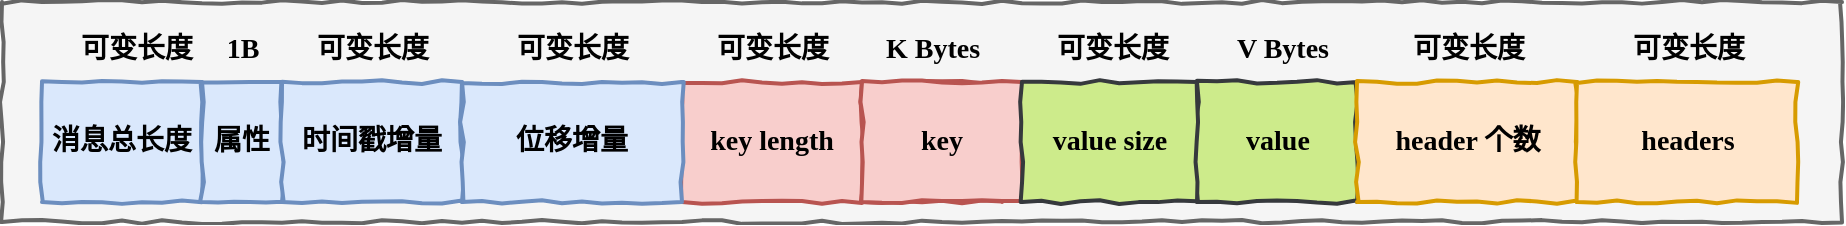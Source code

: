 <mxfile version="12.9.3" type="device"><diagram id="LNDETQSeCq7eUHcKpMa5" name="第 1 页"><mxGraphModel dx="1588" dy="862" grid="1" gridSize="10" guides="1" tooltips="1" connect="1" arrows="1" fold="1" page="1" pageScale="1" pageWidth="827" pageHeight="1169" math="0" shadow="0"><root><mxCell id="0"/><mxCell id="1" parent="0"/><mxCell id="gGtBMXfG_REV91zs3MiP-2" value="" style="html=1;whiteSpace=wrap;comic=1;strokeWidth=2;fontFamily=Comic Sans MS;fontStyle=1;fontSize=14;fillColor=#f5f5f5;strokeColor=#666666;fontColor=#333333;" vertex="1" parent="1"><mxGeometry x="50" y="210" width="920" height="110" as="geometry"/></mxCell><mxCell id="gGtBMXfG_REV91zs3MiP-3" value="消息总长度" style="html=1;whiteSpace=wrap;comic=1;strokeWidth=2;fontFamily=Comic Sans MS;fontStyle=1;fillColor=#dae8fc;strokeColor=#6c8ebf;fontSize=14;" vertex="1" parent="1"><mxGeometry x="70" y="250" width="80" height="60" as="geometry"/></mxCell><mxCell id="gGtBMXfG_REV91zs3MiP-4" value="属性" style="html=1;whiteSpace=wrap;comic=1;strokeWidth=2;fontFamily=Comic Sans MS;fontStyle=1;fillColor=#dae8fc;strokeColor=#6c8ebf;fontSize=14;" vertex="1" parent="1"><mxGeometry x="150" y="250" width="40" height="60" as="geometry"/></mxCell><mxCell id="gGtBMXfG_REV91zs3MiP-5" value="时间戳增量" style="html=1;whiteSpace=wrap;comic=1;strokeWidth=2;fontFamily=Comic Sans MS;fontStyle=1;fillColor=#dae8fc;strokeColor=#6c8ebf;fontSize=14;" vertex="1" parent="1"><mxGeometry x="190" y="250" width="90" height="60" as="geometry"/></mxCell><mxCell id="gGtBMXfG_REV91zs3MiP-6" value="key length" style="html=1;whiteSpace=wrap;comic=1;strokeWidth=2;fontFamily=Comic Sans MS;fontStyle=1;fillColor=#f8cecc;strokeColor=#b85450;fontSize=14;" vertex="1" parent="1"><mxGeometry x="390" y="250" width="90" height="60" as="geometry"/></mxCell><mxCell id="gGtBMXfG_REV91zs3MiP-29" value="key" style="html=1;whiteSpace=wrap;comic=1;strokeWidth=2;fontFamily=Comic Sans MS;fontStyle=1;fillColor=#f8cecc;strokeColor=#b85450;fontSize=14;" vertex="1" parent="1"><mxGeometry x="480" y="250" width="70" height="60" as="geometry"/></mxCell><mxCell id="gGtBMXfG_REV91zs3MiP-34" value="key" style="html=1;whiteSpace=wrap;comic=1;strokeWidth=2;fontFamily=Comic Sans MS;fontStyle=1;fillColor=#f8cecc;strokeColor=#b85450;fontSize=14;" vertex="1" parent="1"><mxGeometry x="480" y="250" width="80" height="60" as="geometry"/></mxCell><mxCell id="gGtBMXfG_REV91zs3MiP-7" value="value" style="html=1;whiteSpace=wrap;comic=1;strokeWidth=2;fontFamily=Comic Sans MS;fontStyle=1;fillColor=#cdeb8b;strokeColor=#36393d;fontSize=14;" vertex="1" parent="1"><mxGeometry x="647.5" y="250" width="80" height="60" as="geometry"/></mxCell><mxCell id="gGtBMXfG_REV91zs3MiP-8" value="value size" style="html=1;whiteSpace=wrap;comic=1;strokeWidth=2;fontFamily=Comic Sans MS;fontStyle=1;fillColor=#cdeb8b;strokeColor=#36393d;fontSize=14;" vertex="1" parent="1"><mxGeometry x="560" y="250" width="87.5" height="60" as="geometry"/></mxCell><mxCell id="gGtBMXfG_REV91zs3MiP-10" value="header 个数" style="html=1;whiteSpace=wrap;comic=1;strokeWidth=2;fontFamily=Comic Sans MS;fontStyle=1;fillColor=#ffe6cc;strokeColor=#d79b00;fontSize=14;" vertex="1" parent="1"><mxGeometry x="727.5" y="250" width="110" height="60" as="geometry"/></mxCell><mxCell id="gGtBMXfG_REV91zs3MiP-11" value="可变长度" style="text;html=1;align=center;verticalAlign=middle;resizable=0;points=[];autosize=1;fontFamily=Comic Sans MS;fontStyle=1;fontSize=14;" vertex="1" parent="1"><mxGeometry x="82" y="224" width="70" height="20" as="geometry"/></mxCell><mxCell id="gGtBMXfG_REV91zs3MiP-12" value="1B" style="text;html=1;align=center;verticalAlign=middle;resizable=0;points=[];autosize=1;fontFamily=Comic Sans MS;fontStyle=1;fontSize=14;" vertex="1" parent="1"><mxGeometry x="155" y="224" width="30" height="20" as="geometry"/></mxCell><mxCell id="gGtBMXfG_REV91zs3MiP-13" value="可变长度" style="text;html=1;align=center;verticalAlign=middle;resizable=0;points=[];autosize=1;fontFamily=Comic Sans MS;fontStyle=1;fontSize=14;" vertex="1" parent="1"><mxGeometry x="200" y="224" width="70" height="20" as="geometry"/></mxCell><mxCell id="gGtBMXfG_REV91zs3MiP-14" value="可变长度" style="text;html=1;align=center;verticalAlign=middle;resizable=0;points=[];autosize=1;fontFamily=Comic Sans MS;fontStyle=1;fontSize=14;" vertex="1" parent="1"><mxGeometry x="300" y="224" width="70" height="20" as="geometry"/></mxCell><mxCell id="gGtBMXfG_REV91zs3MiP-15" value="可变长度" style="text;html=1;align=center;verticalAlign=middle;resizable=0;points=[];autosize=1;fontFamily=Comic Sans MS;fontStyle=1;fontSize=14;" vertex="1" parent="1"><mxGeometry x="400" y="224" width="70" height="20" as="geometry"/></mxCell><mxCell id="gGtBMXfG_REV91zs3MiP-16" value="K Bytes" style="text;html=1;align=center;verticalAlign=middle;resizable=0;points=[];autosize=1;fontFamily=Comic Sans MS;fontStyle=1;fontSize=14;" vertex="1" parent="1"><mxGeometry x="480" y="224" width="70" height="20" as="geometry"/></mxCell><mxCell id="gGtBMXfG_REV91zs3MiP-17" value="可变长度" style="text;html=1;align=center;verticalAlign=middle;resizable=0;points=[];autosize=1;fontFamily=Comic Sans MS;fontStyle=1;fontSize=14;" vertex="1" parent="1"><mxGeometry x="570" y="224" width="70" height="20" as="geometry"/></mxCell><mxCell id="gGtBMXfG_REV91zs3MiP-18" value="V Bytes" style="text;html=1;align=center;verticalAlign=middle;resizable=0;points=[];autosize=1;fontFamily=Comic Sans MS;fontStyle=1;fontSize=14;" vertex="1" parent="1"><mxGeometry x="655" y="224" width="70" height="20" as="geometry"/></mxCell><mxCell id="gGtBMXfG_REV91zs3MiP-28" value="headers" style="html=1;whiteSpace=wrap;comic=1;strokeWidth=2;fontFamily=Comic Sans MS;fontStyle=1;fillColor=#ffe6cc;strokeColor=#d79b00;fontSize=14;" vertex="1" parent="1"><mxGeometry x="837.5" y="250" width="110" height="60" as="geometry"/></mxCell><mxCell id="gGtBMXfG_REV91zs3MiP-31" value="位移增量" style="html=1;whiteSpace=wrap;comic=1;strokeWidth=2;fontFamily=Comic Sans MS;fontStyle=1;fillColor=#dae8fc;strokeColor=#6c8ebf;fontSize=14;" vertex="1" parent="1"><mxGeometry x="280" y="250" width="110" height="60" as="geometry"/></mxCell><mxCell id="gGtBMXfG_REV91zs3MiP-36" value="可变长度" style="text;html=1;align=center;verticalAlign=middle;resizable=0;points=[];autosize=1;fontFamily=Comic Sans MS;fontStyle=1;fontSize=14;" vertex="1" parent="1"><mxGeometry x="747.5" y="224" width="70" height="20" as="geometry"/></mxCell><mxCell id="gGtBMXfG_REV91zs3MiP-39" value="可变长度" style="text;html=1;align=center;verticalAlign=middle;resizable=0;points=[];autosize=1;fontFamily=Comic Sans MS;fontStyle=1;fontSize=14;" vertex="1" parent="1"><mxGeometry x="857.5" y="224" width="70" height="20" as="geometry"/></mxCell></root></mxGraphModel></diagram></mxfile>